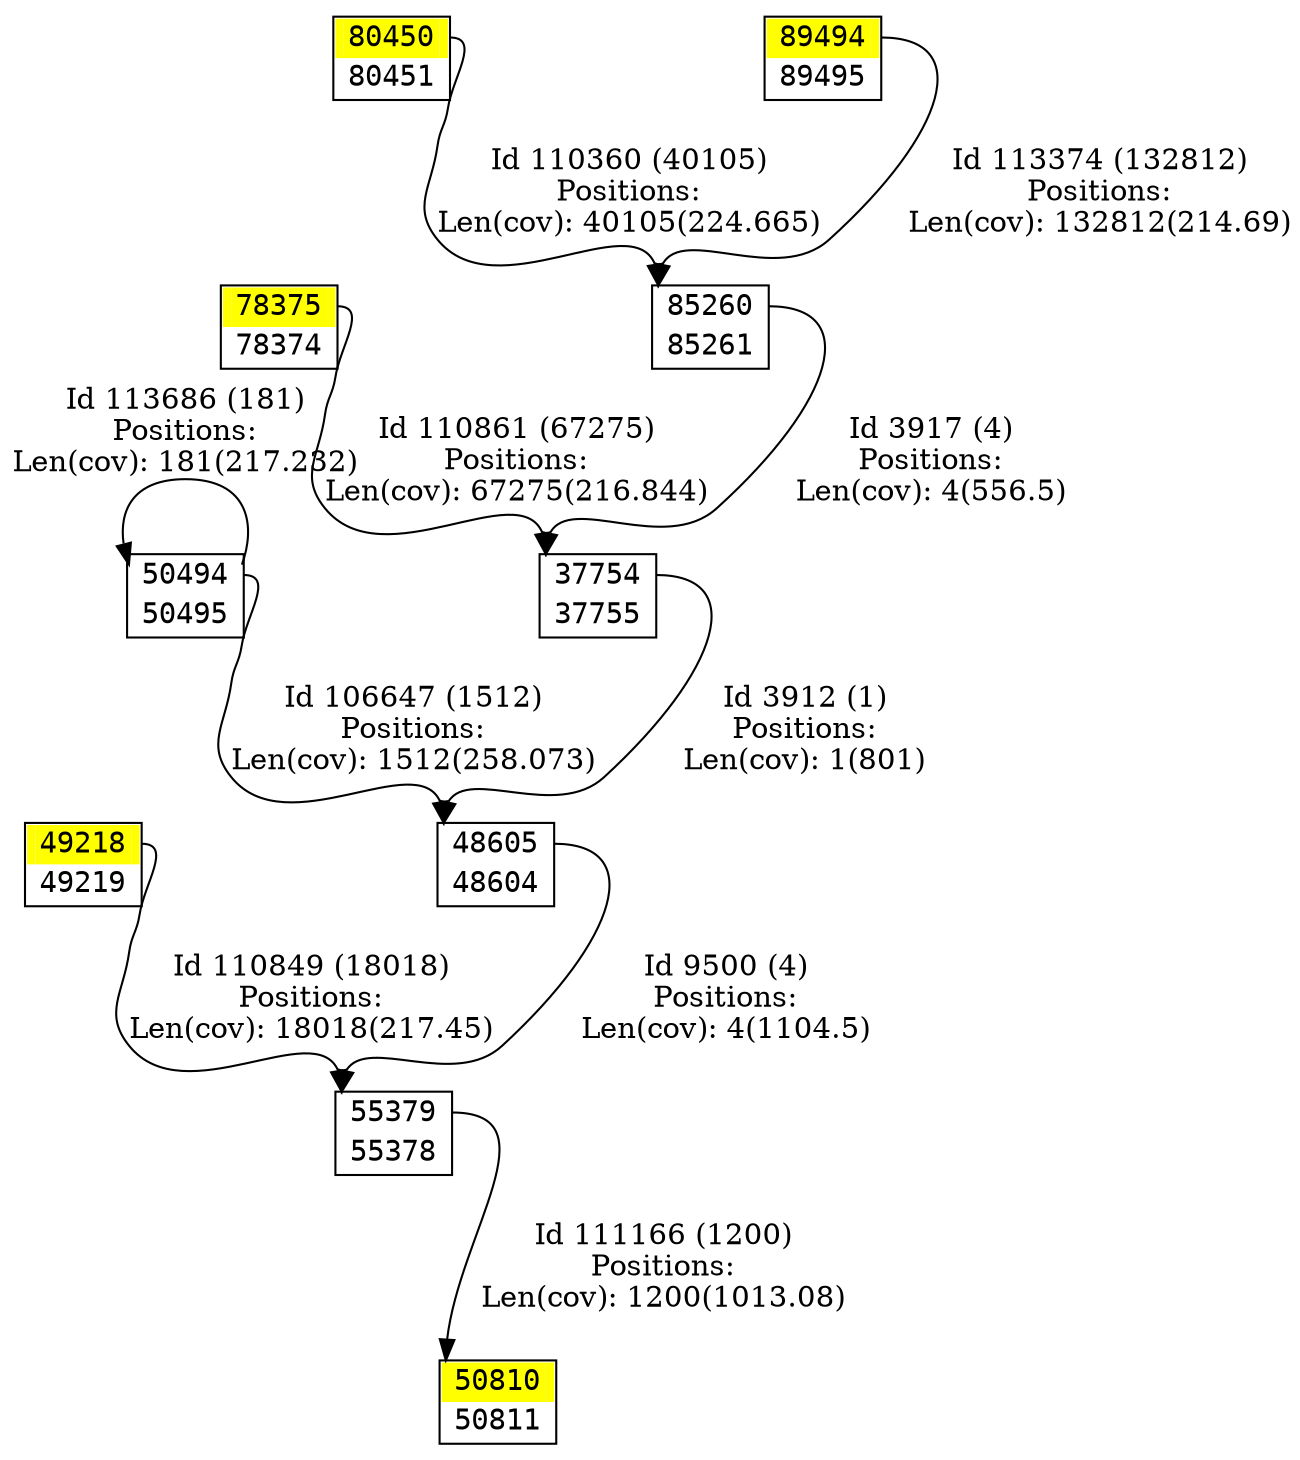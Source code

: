 digraph graph_picture {
node[fontname=<Courier> ,penwidth=<1.8> ,shape=<plaintext> ]
vertex_37754_37755[label=<<TABLE BORDER="1" CELLSPACING="0" >
<TR><TD BORDER="0" PORT = "port_37754_in" color="white" bgcolor="white" ></TD><TD BORDER="0" color="white" bgcolor="white" >37754</TD><TD BORDER="0" PORT = "port_37754_out" color="white" bgcolor="white" ></TD></TR>
<TR><TD BORDER="0" PORT = "port_37755_out" color="white" bgcolor="white" ></TD><TD BORDER="0" color="white" bgcolor="white" >37755</TD><TD BORDER="0" PORT = "port_37755_in" color="white" bgcolor="white" ></TD></TR>
</TABLE>> ,color=<black> ,URL=</vertex/37754.svg> ]
vertex_48604_48605[label=<<TABLE BORDER="1" CELLSPACING="0" >
<TR><TD BORDER="0" PORT = "port_48605_in" color="white" bgcolor="white" ></TD><TD BORDER="0" color="white" bgcolor="white" >48605</TD><TD BORDER="0" PORT = "port_48605_out" color="white" bgcolor="white" ></TD></TR>
<TR><TD BORDER="0" PORT = "port_48604_out" color="white" bgcolor="white" ></TD><TD BORDER="0" color="white" bgcolor="white" >48604</TD><TD BORDER="0" PORT = "port_48604_in" color="white" bgcolor="white" ></TD></TR>
</TABLE>> ,color=<black> ,URL=</vertex/48605.svg> ]
vertex_49218_49219[label=<<TABLE BORDER="1" CELLSPACING="0" >
<TR><TD BORDER="0" PORT = "port_49218_in" color="yellow" bgcolor="yellow" ></TD><TD BORDER="0" color="yellow" bgcolor="yellow" >49218</TD><TD BORDER="0" PORT = "port_49218_out" color="yellow" bgcolor="yellow" ></TD></TR>
<TR><TD BORDER="0" PORT = "port_49219_out" color="white" bgcolor="white" ></TD><TD BORDER="0" color="white" bgcolor="white" >49219</TD><TD BORDER="0" PORT = "port_49219_in" color="white" bgcolor="white" ></TD></TR>
</TABLE>> ,color=<black> ,URL=</vertex/49218.svg> ]
vertex_50494_50495[label=<<TABLE BORDER="1" CELLSPACING="0" >
<TR><TD BORDER="0" PORT = "port_50494_in" color="white" bgcolor="white" ></TD><TD BORDER="0" color="white" bgcolor="white" >50494</TD><TD BORDER="0" PORT = "port_50494_out" color="white" bgcolor="white" ></TD></TR>
<TR><TD BORDER="0" PORT = "port_50495_out" color="white" bgcolor="white" ></TD><TD BORDER="0" color="white" bgcolor="white" >50495</TD><TD BORDER="0" PORT = "port_50495_in" color="white" bgcolor="white" ></TD></TR>
</TABLE>> ,color=<black> ,URL=</vertex/50494.svg> ]
vertex_50810_50811[label=<<TABLE BORDER="1" CELLSPACING="0" >
<TR><TD BORDER="0" PORT = "port_50810_in" color="yellow" bgcolor="yellow" ></TD><TD BORDER="0" color="yellow" bgcolor="yellow" >50810</TD><TD BORDER="0" PORT = "port_50810_out" color="yellow" bgcolor="yellow" ></TD></TR>
<TR><TD BORDER="0" PORT = "port_50811_out" color="white" bgcolor="white" ></TD><TD BORDER="0" color="white" bgcolor="white" >50811</TD><TD BORDER="0" PORT = "port_50811_in" color="white" bgcolor="white" ></TD></TR>
</TABLE>> ,color=<black> ,URL=</vertex/50810.svg> ]
vertex_55378_55379[label=<<TABLE BORDER="1" CELLSPACING="0" >
<TR><TD BORDER="0" PORT = "port_55379_in" color="white" bgcolor="white" ></TD><TD BORDER="0" color="white" bgcolor="white" >55379</TD><TD BORDER="0" PORT = "port_55379_out" color="white" bgcolor="white" ></TD></TR>
<TR><TD BORDER="0" PORT = "port_55378_out" color="white" bgcolor="white" ></TD><TD BORDER="0" color="white" bgcolor="white" >55378</TD><TD BORDER="0" PORT = "port_55378_in" color="white" bgcolor="white" ></TD></TR>
</TABLE>> ,color=<black> ,URL=</vertex/55379.svg> ]
vertex_78374_78375[label=<<TABLE BORDER="1" CELLSPACING="0" >
<TR><TD BORDER="0" PORT = "port_78375_in" color="yellow" bgcolor="yellow" ></TD><TD BORDER="0" color="yellow" bgcolor="yellow" >78375</TD><TD BORDER="0" PORT = "port_78375_out" color="yellow" bgcolor="yellow" ></TD></TR>
<TR><TD BORDER="0" PORT = "port_78374_out" color="white" bgcolor="white" ></TD><TD BORDER="0" color="white" bgcolor="white" >78374</TD><TD BORDER="0" PORT = "port_78374_in" color="white" bgcolor="white" ></TD></TR>
</TABLE>> ,color=<black> ,URL=</vertex/78375.svg> ]
vertex_80450_80451[label=<<TABLE BORDER="1" CELLSPACING="0" >
<TR><TD BORDER="0" PORT = "port_80450_in" color="yellow" bgcolor="yellow" ></TD><TD BORDER="0" color="yellow" bgcolor="yellow" >80450</TD><TD BORDER="0" PORT = "port_80450_out" color="yellow" bgcolor="yellow" ></TD></TR>
<TR><TD BORDER="0" PORT = "port_80451_out" color="white" bgcolor="white" ></TD><TD BORDER="0" color="white" bgcolor="white" >80451</TD><TD BORDER="0" PORT = "port_80451_in" color="white" bgcolor="white" ></TD></TR>
</TABLE>> ,color=<black> ,URL=</vertex/80450.svg> ]
vertex_85260_85261[label=<<TABLE BORDER="1" CELLSPACING="0" >
<TR><TD BORDER="0" PORT = "port_85260_in" color="white" bgcolor="white" ></TD><TD BORDER="0" color="white" bgcolor="white" >85260</TD><TD BORDER="0" PORT = "port_85260_out" color="white" bgcolor="white" ></TD></TR>
<TR><TD BORDER="0" PORT = "port_85261_out" color="white" bgcolor="white" ></TD><TD BORDER="0" color="white" bgcolor="white" >85261</TD><TD BORDER="0" PORT = "port_85261_in" color="white" bgcolor="white" ></TD></TR>
</TABLE>> ,color=<black> ,URL=</vertex/85260.svg> ]
vertex_89494_89495[label=<<TABLE BORDER="1" CELLSPACING="0" >
<TR><TD BORDER="0" PORT = "port_89494_in" color="yellow" bgcolor="yellow" ></TD><TD BORDER="0" color="yellow" bgcolor="yellow" >89494</TD><TD BORDER="0" PORT = "port_89494_out" color="yellow" bgcolor="yellow" ></TD></TR>
<TR><TD BORDER="0" PORT = "port_89495_out" color="white" bgcolor="white" ></TD><TD BORDER="0" color="white" bgcolor="white" >89495</TD><TD BORDER="0" PORT = "port_89495_in" color="white" bgcolor="white" ></TD></TR>
</TABLE>> ,color=<black> ,URL=</vertex/89494.svg> ]
vertex_37754_37755:port_37754_out->vertex_48604_48605:port_48605_in[label="Id 3912 (1)\nPositions:\nLen(cov): 1(801)" ,color=<black> ]
vertex_85260_85261:port_85260_out->vertex_37754_37755:port_37754_in[label="Id 3917 (4)\nPositions:\nLen(cov): 4(556.5)" ,color=<black> ]
vertex_48604_48605:port_48605_out->vertex_55378_55379:port_55379_in[label="Id 9500 (4)\nPositions:\nLen(cov): 4(1104.5)" ,color=<black> ]
vertex_50494_50495:port_50494_out->vertex_48604_48605:port_48605_in[label="Id 106647 (1512)\nPositions:\nLen(cov): 1512(258.073)" ,color=<black> ]
vertex_80450_80451:port_80450_out->vertex_85260_85261:port_85260_in[label="Id 110360 (40105)\nPositions:\nLen(cov): 40105(224.665)" ,color=<black> ]
vertex_49218_49219:port_49218_out->vertex_55378_55379:port_55379_in[label="Id 110849 (18018)\nPositions:\nLen(cov): 18018(217.45)" ,color=<black> ]
vertex_78374_78375:port_78375_out->vertex_37754_37755:port_37754_in[label="Id 110861 (67275)\nPositions:\nLen(cov): 67275(216.844)" ,color=<black> ]
vertex_55378_55379:port_55379_out->vertex_50810_50811:port_50810_in[label="Id 111166 (1200)\nPositions:\nLen(cov): 1200(1013.08)" ,color=<black> ]
vertex_89494_89495:port_89494_out->vertex_85260_85261:port_85260_in[label="Id 113374 (132812)\nPositions:\nLen(cov): 132812(214.69)" ,color=<black> ]
vertex_50494_50495:port_50494_out->vertex_50494_50495:port_50494_in[label="Id 113686 (181)\nPositions:\nLen(cov): 181(217.232)" ,color=<black> ]
}

